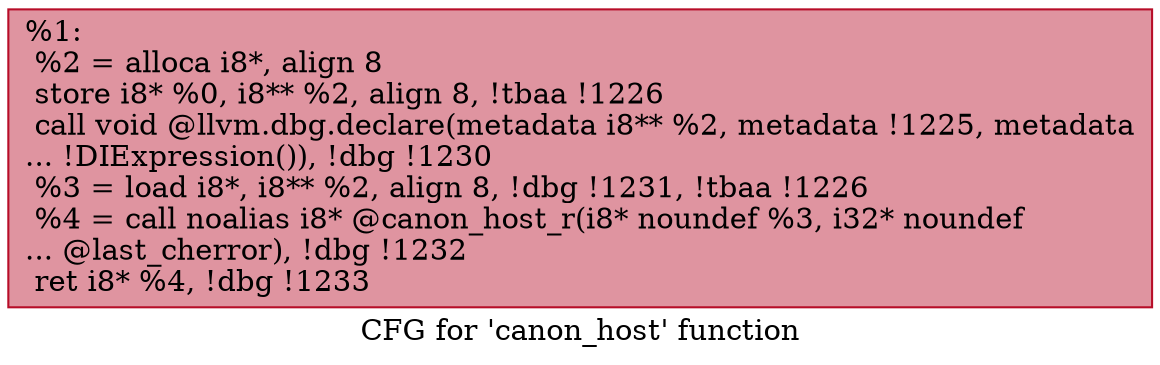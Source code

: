 digraph "CFG for 'canon_host' function" {
	label="CFG for 'canon_host' function";

	Node0x11c4dc0 [shape=record,color="#b70d28ff", style=filled, fillcolor="#b70d2870",label="{%1:\l  %2 = alloca i8*, align 8\l  store i8* %0, i8** %2, align 8, !tbaa !1226\l  call void @llvm.dbg.declare(metadata i8** %2, metadata !1225, metadata\l... !DIExpression()), !dbg !1230\l  %3 = load i8*, i8** %2, align 8, !dbg !1231, !tbaa !1226\l  %4 = call noalias i8* @canon_host_r(i8* noundef %3, i32* noundef\l... @last_cherror), !dbg !1232\l  ret i8* %4, !dbg !1233\l}"];
}
